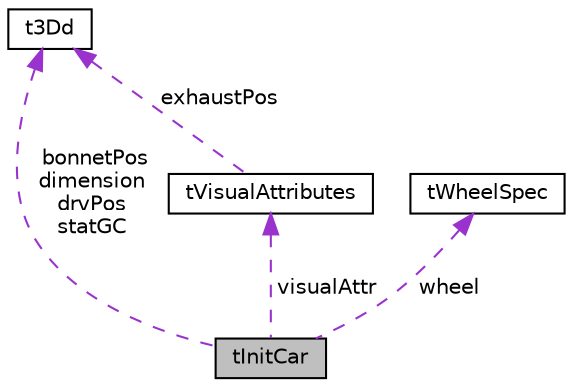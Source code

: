 digraph "tInitCar"
{
  edge [fontname="Helvetica",fontsize="10",labelfontname="Helvetica",labelfontsize="10"];
  node [fontname="Helvetica",fontsize="10",shape=record];
  Node1 [label="tInitCar",height=0.2,width=0.4,color="black", fillcolor="grey75", style="filled", fontcolor="black"];
  Node2 -> Node1 [dir="back",color="darkorchid3",fontsize="10",style="dashed",label=" bonnetPos\ndimension\ndrvPos\nstatGC" ,fontname="Helvetica"];
  Node2 [label="t3Dd",height=0.2,width=0.4,color="black", fillcolor="white", style="filled",URL="$structt3_dd.html",tooltip="3D point. "];
  Node3 -> Node1 [dir="back",color="darkorchid3",fontsize="10",style="dashed",label=" visualAttr" ,fontname="Helvetica"];
  Node3 [label="tVisualAttributes",height=0.2,width=0.4,color="black", fillcolor="white", style="filled",URL="$structt_visual_attributes.html",tooltip="Static visual attributes. "];
  Node2 -> Node3 [dir="back",color="darkorchid3",fontsize="10",style="dashed",label=" exhaustPos" ,fontname="Helvetica"];
  Node4 -> Node1 [dir="back",color="darkorchid3",fontsize="10",style="dashed",label=" wheel" ,fontname="Helvetica"];
  Node4 [label="tWheelSpec",height=0.2,width=0.4,color="black", fillcolor="white", style="filled",URL="$structt_wheel_spec.html",tooltip="Wheels Specifications. "];
}
